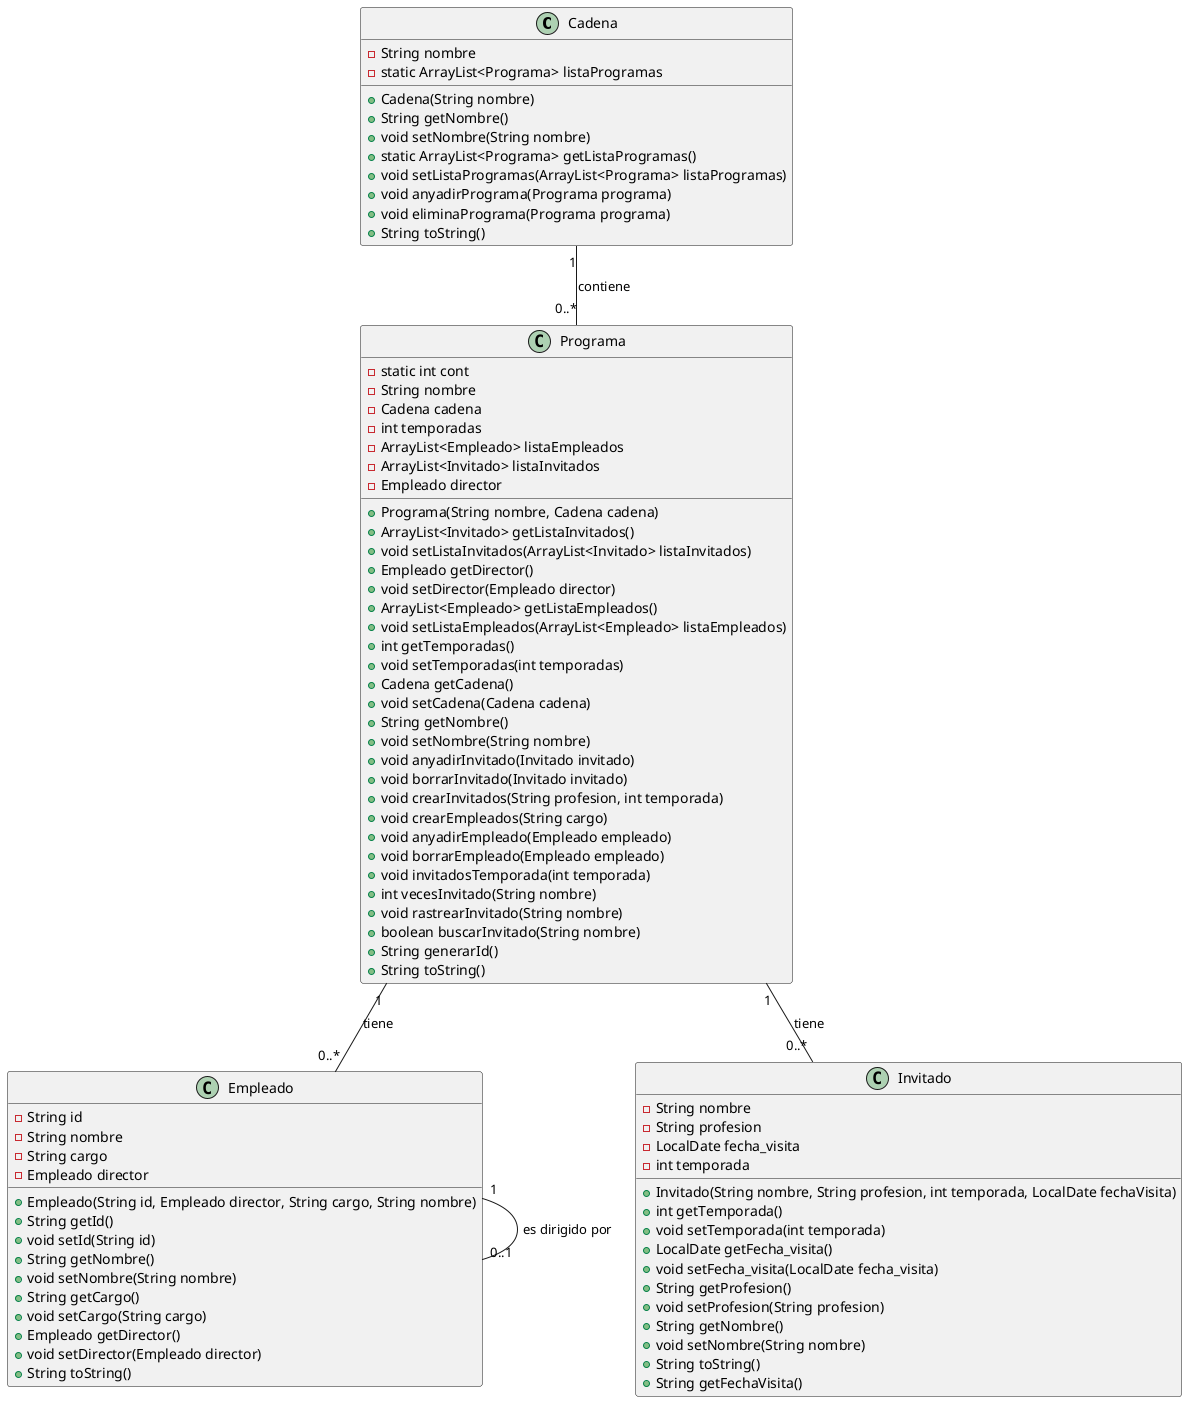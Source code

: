 @startuml

' Definición de la clase Cadena
class Cadena {
    -String nombre
    -static ArrayList<Programa> listaProgramas
    +Cadena(String nombre)
    +String getNombre()
    +void setNombre(String nombre)
    +static ArrayList<Programa> getListaProgramas()
    +void setListaProgramas(ArrayList<Programa> listaProgramas)
    +void anyadirPrograma(Programa programa)
    +void eliminaPrograma(Programa programa)
    +String toString()
}

' Definición de la clase Empleado
class Empleado {
    -String id
    -String nombre
    -String cargo
    -Empleado director
    +Empleado(String id, Empleado director, String cargo, String nombre)
    +String getId()
    +void setId(String id)
    +String getNombre()
    +void setNombre(String nombre)
    +String getCargo()
    +void setCargo(String cargo)
    +Empleado getDirector()
    +void setDirector(Empleado director)
    +String toString()
}

' Definición de la clase Programa
class Programa {
    -static int cont
    -String nombre
    -Cadena cadena
    -int temporadas
    -ArrayList<Empleado> listaEmpleados
    -ArrayList<Invitado> listaInvitados
    -Empleado director
    +Programa(String nombre, Cadena cadena)
    +ArrayList<Invitado> getListaInvitados()
    +void setListaInvitados(ArrayList<Invitado> listaInvitados)
    +Empleado getDirector()
    +void setDirector(Empleado director)
    +ArrayList<Empleado> getListaEmpleados()
    +void setListaEmpleados(ArrayList<Empleado> listaEmpleados)
    +int getTemporadas()
    +void setTemporadas(int temporadas)
    +Cadena getCadena()
    +void setCadena(Cadena cadena)
    +String getNombre()
    +void setNombre(String nombre)
    +void anyadirInvitado(Invitado invitado)
    +void borrarInvitado(Invitado invitado)
    +void crearInvitados(String profesion, int temporada)
    +void crearEmpleados(String cargo)
    +void anyadirEmpleado(Empleado empleado)
    +void borrarEmpleado(Empleado empleado)
    +void invitadosTemporada(int temporada)
    +int vecesInvitado(String nombre)
    +void rastrearInvitado(String nombre)
    +boolean buscarInvitado(String nombre)
    +String generarId()
    +String toString()
}

' Definición de la clase Invitado
class Invitado {
    -String nombre
    -String profesion
    -LocalDate fecha_visita
    -int temporada
    +Invitado(String nombre, String profesion, int temporada, LocalDate fechaVisita)
    +int getTemporada()
    +void setTemporada(int temporada)
    +LocalDate getFecha_visita()
    +void setFecha_visita(LocalDate fecha_visita)
    +String getProfesion()
    +void setProfesion(String profesion)
    +String getNombre()
    +void setNombre(String nombre)
    +String toString()
    +String getFechaVisita()
}

Cadena "1" -- "0..*" Programa : contiene
Programa "1" -- "0..*" Empleado : tiene
Empleado "1" -- "0..1" Empleado : es dirigido por
Programa "1" -- "0..*" Invitado : tiene

@enduml
